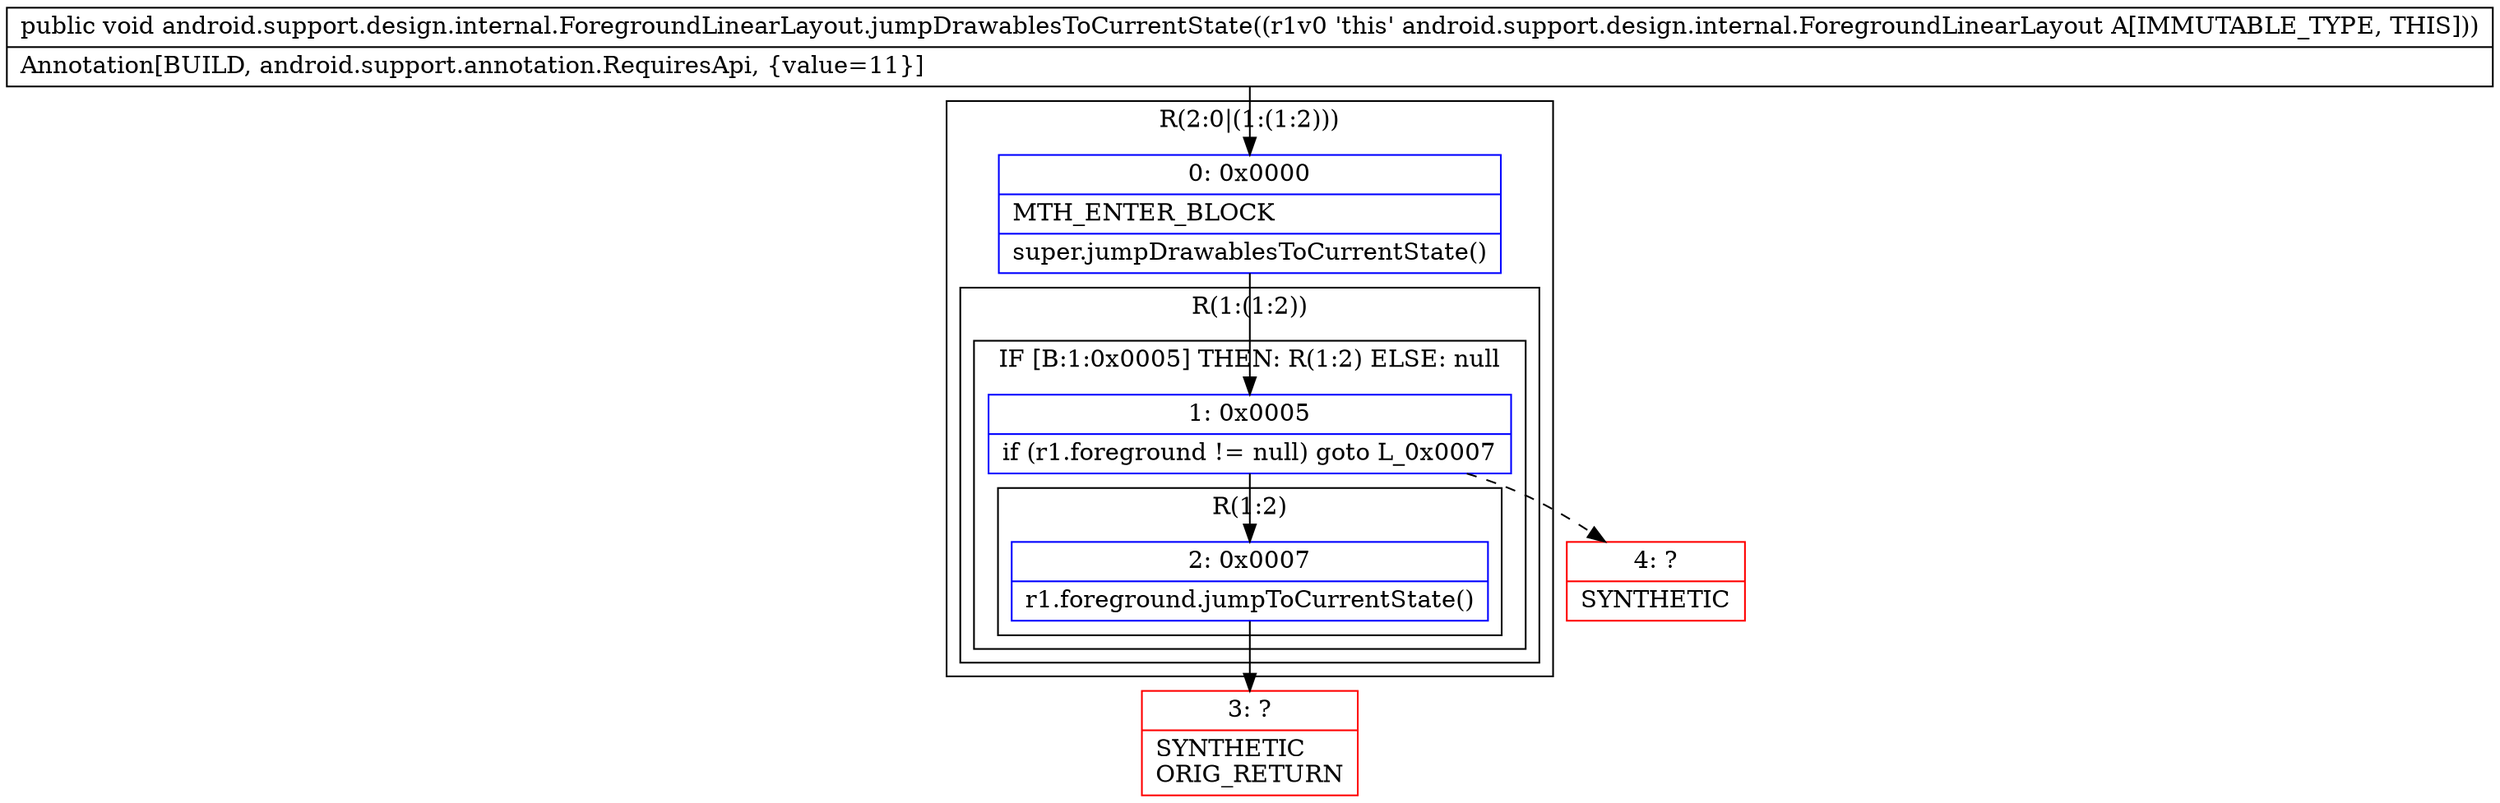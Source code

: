 digraph "CFG forandroid.support.design.internal.ForegroundLinearLayout.jumpDrawablesToCurrentState()V" {
subgraph cluster_Region_624402543 {
label = "R(2:0|(1:(1:2)))";
node [shape=record,color=blue];
Node_0 [shape=record,label="{0\:\ 0x0000|MTH_ENTER_BLOCK\l|super.jumpDrawablesToCurrentState()\l}"];
subgraph cluster_Region_975425556 {
label = "R(1:(1:2))";
node [shape=record,color=blue];
subgraph cluster_IfRegion_1566157279 {
label = "IF [B:1:0x0005] THEN: R(1:2) ELSE: null";
node [shape=record,color=blue];
Node_1 [shape=record,label="{1\:\ 0x0005|if (r1.foreground != null) goto L_0x0007\l}"];
subgraph cluster_Region_53680860 {
label = "R(1:2)";
node [shape=record,color=blue];
Node_2 [shape=record,label="{2\:\ 0x0007|r1.foreground.jumpToCurrentState()\l}"];
}
}
}
}
Node_3 [shape=record,color=red,label="{3\:\ ?|SYNTHETIC\lORIG_RETURN\l}"];
Node_4 [shape=record,color=red,label="{4\:\ ?|SYNTHETIC\l}"];
MethodNode[shape=record,label="{public void android.support.design.internal.ForegroundLinearLayout.jumpDrawablesToCurrentState((r1v0 'this' android.support.design.internal.ForegroundLinearLayout A[IMMUTABLE_TYPE, THIS]))  | Annotation[BUILD, android.support.annotation.RequiresApi, \{value=11\}]\l}"];
MethodNode -> Node_0;
Node_0 -> Node_1;
Node_1 -> Node_2;
Node_1 -> Node_4[style=dashed];
Node_2 -> Node_3;
}

